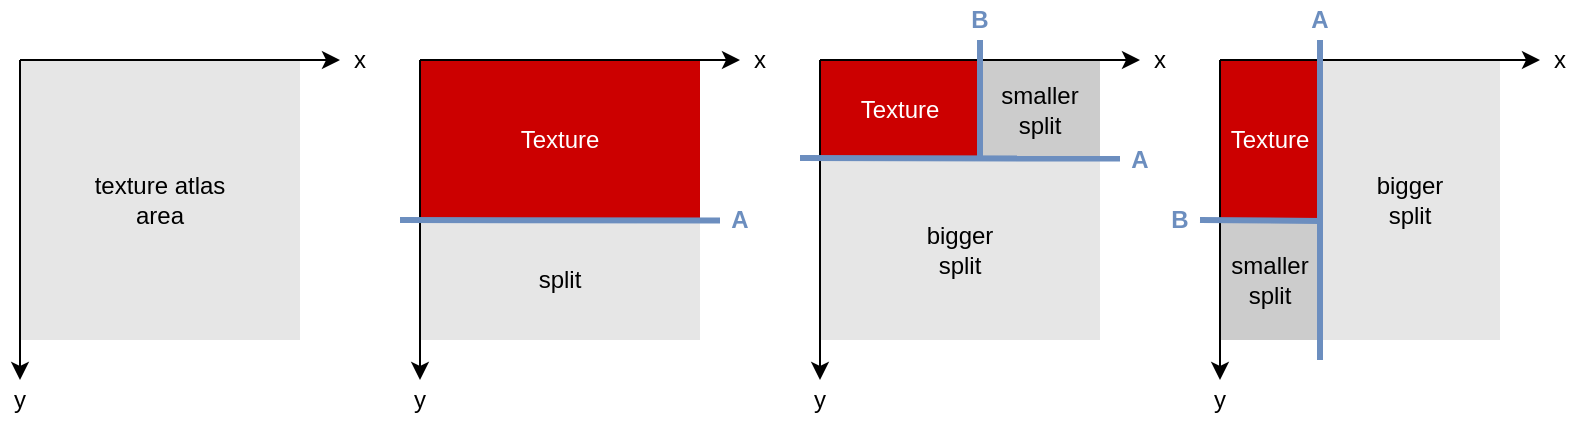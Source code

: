 <mxfile version="13.3.9" type="device"><diagram id="dS0C3eKeAxKQo7oN5PSM" name="Page-1"><mxGraphModel dx="447" dy="438" grid="1" gridSize="10" guides="1" tooltips="1" connect="1" arrows="1" fold="1" page="1" pageScale="1" pageWidth="850" pageHeight="1100" math="0" shadow="0"><root><mxCell id="0"/><mxCell id="1" parent="0"/><mxCell id="abIQUlQqjiPaMWBgg3zR-6" value="bigger&lt;br&gt;split" style="rounded=0;whiteSpace=wrap;html=1;dashed=1;fillColor=#E6E6E6;strokeColor=none;" parent="1" vertex="1"><mxGeometry x="510" y="370" width="140" height="90" as="geometry"/></mxCell><mxCell id="abIQUlQqjiPaMWBgg3zR-7" value="y" style="text;html=1;strokeColor=none;fillColor=none;align=center;verticalAlign=middle;whiteSpace=wrap;rounded=0;dashed=1;rotation=0;" parent="1" vertex="1"><mxGeometry x="500" y="480" width="20" height="20" as="geometry"/></mxCell><mxCell id="abIQUlQqjiPaMWBgg3zR-8" value="x" style="text;html=1;strokeColor=none;fillColor=none;align=center;verticalAlign=middle;whiteSpace=wrap;rounded=0;dashed=1;" parent="1" vertex="1"><mxGeometry x="670" y="310" width="20" height="20" as="geometry"/></mxCell><mxCell id="abIQUlQqjiPaMWBgg3zR-2" value="&lt;font color=&quot;#ffffff&quot;&gt;Texture&lt;/font&gt;" style="rounded=0;whiteSpace=wrap;html=1;fillColor=#CC0000;strokeColor=none;" parent="1" vertex="1"><mxGeometry x="510" y="320" width="80" height="50" as="geometry"/></mxCell><mxCell id="abIQUlQqjiPaMWBgg3zR-13" value="smaller&lt;br&gt;split" style="rounded=0;whiteSpace=wrap;html=1;dashed=1;strokeColor=none;fillColor=#CCCCCC;" parent="1" vertex="1"><mxGeometry x="590" y="320" width="60" height="50" as="geometry"/></mxCell><mxCell id="abIQUlQqjiPaMWBgg3zR-17" value="A" style="text;html=1;strokeColor=none;fillColor=none;align=center;verticalAlign=middle;whiteSpace=wrap;rounded=0;dashed=1;fontColor=#6C8EBF;fontStyle=1" parent="1" vertex="1"><mxGeometry x="660" y="360" width="20" height="20" as="geometry"/></mxCell><mxCell id="abIQUlQqjiPaMWBgg3zR-18" value="B" style="text;html=1;align=center;verticalAlign=middle;whiteSpace=wrap;rounded=0;dashed=1;fontColor=#6C8EBF;fontStyle=1" parent="1" vertex="1"><mxGeometry x="580" y="290" width="20" height="20" as="geometry"/></mxCell><mxCell id="abIQUlQqjiPaMWBgg3zR-9" value="" style="endArrow=classic;html=1;" parent="1" edge="1"><mxGeometry width="50" height="50" relative="1" as="geometry"><mxPoint x="510" y="320" as="sourcePoint"/><mxPoint x="510" y="480" as="targetPoint"/></mxGeometry></mxCell><mxCell id="abIQUlQqjiPaMWBgg3zR-10" value="" style="endArrow=classic;html=1;" parent="1" edge="1"><mxGeometry width="50" height="50" relative="1" as="geometry"><mxPoint x="510" y="320" as="sourcePoint"/><mxPoint x="670" y="320" as="targetPoint"/></mxGeometry></mxCell><mxCell id="abIQUlQqjiPaMWBgg3zR-14" value="" style="endArrow=none;html=1;fillColor=#dae8fc;strokeColor=#6c8ebf;strokeWidth=3;" parent="1" edge="1"><mxGeometry width="50" height="50" relative="1" as="geometry"><mxPoint x="500" y="369" as="sourcePoint"/><mxPoint x="660" y="369.31" as="targetPoint"/></mxGeometry></mxCell><mxCell id="abIQUlQqjiPaMWBgg3zR-15" value="" style="endArrow=none;html=1;fillColor=#dae8fc;strokeColor=#6c8ebf;strokeWidth=3;" parent="1" edge="1"><mxGeometry width="50" height="50" relative="1" as="geometry"><mxPoint x="590" y="370" as="sourcePoint"/><mxPoint x="590" y="310" as="targetPoint"/></mxGeometry></mxCell><mxCell id="oDCvthL7moR7mmE9wP49-1" value="split" style="rounded=0;whiteSpace=wrap;html=1;dashed=1;fillColor=#E6E6E6;strokeColor=none;" vertex="1" parent="1"><mxGeometry x="310" y="400" width="140" height="60" as="geometry"/></mxCell><mxCell id="oDCvthL7moR7mmE9wP49-2" value="y" style="text;html=1;strokeColor=none;fillColor=none;align=center;verticalAlign=middle;whiteSpace=wrap;rounded=0;dashed=1;rotation=0;" vertex="1" parent="1"><mxGeometry x="300" y="480" width="20" height="20" as="geometry"/></mxCell><mxCell id="oDCvthL7moR7mmE9wP49-3" value="x" style="text;html=1;strokeColor=none;fillColor=none;align=center;verticalAlign=middle;whiteSpace=wrap;rounded=0;dashed=1;" vertex="1" parent="1"><mxGeometry x="470" y="310" width="20" height="20" as="geometry"/></mxCell><mxCell id="oDCvthL7moR7mmE9wP49-4" value="&lt;font color=&quot;#ffffff&quot;&gt;Texture&lt;/font&gt;" style="rounded=0;whiteSpace=wrap;html=1;fillColor=#CC0000;strokeColor=none;" vertex="1" parent="1"><mxGeometry x="310" y="320" width="140" height="80" as="geometry"/></mxCell><mxCell id="oDCvthL7moR7mmE9wP49-6" value="A" style="text;html=1;strokeColor=none;fillColor=none;align=center;verticalAlign=middle;whiteSpace=wrap;rounded=0;dashed=1;fontColor=#6C8EBF;fontStyle=1" vertex="1" parent="1"><mxGeometry x="460" y="390" width="20" height="20" as="geometry"/></mxCell><mxCell id="oDCvthL7moR7mmE9wP49-8" value="" style="endArrow=classic;html=1;" edge="1" parent="1"><mxGeometry width="50" height="50" relative="1" as="geometry"><mxPoint x="310" y="320" as="sourcePoint"/><mxPoint x="310" y="480" as="targetPoint"/></mxGeometry></mxCell><mxCell id="oDCvthL7moR7mmE9wP49-9" value="" style="endArrow=classic;html=1;" edge="1" parent="1"><mxGeometry width="50" height="50" relative="1" as="geometry"><mxPoint x="310" y="320" as="sourcePoint"/><mxPoint x="470" y="320" as="targetPoint"/></mxGeometry></mxCell><mxCell id="oDCvthL7moR7mmE9wP49-10" value="" style="endArrow=none;html=1;fillColor=#dae8fc;strokeColor=#6c8ebf;strokeWidth=3;" edge="1" parent="1"><mxGeometry width="50" height="50" relative="1" as="geometry"><mxPoint x="300" y="400" as="sourcePoint"/><mxPoint x="460" y="400.31" as="targetPoint"/></mxGeometry></mxCell><mxCell id="oDCvthL7moR7mmE9wP49-23" value="smaller&lt;br&gt;split" style="rounded=0;whiteSpace=wrap;html=1;dashed=1;strokeColor=none;fillColor=#CCCCCC;" vertex="1" parent="1"><mxGeometry x="710" y="400" width="50" height="60" as="geometry"/></mxCell><mxCell id="oDCvthL7moR7mmE9wP49-24" value="y" style="text;html=1;strokeColor=none;fillColor=none;align=center;verticalAlign=middle;whiteSpace=wrap;rounded=0;dashed=1;rotation=0;" vertex="1" parent="1"><mxGeometry x="700" y="480" width="20" height="20" as="geometry"/></mxCell><mxCell id="oDCvthL7moR7mmE9wP49-25" value="x" style="text;html=1;strokeColor=none;fillColor=none;align=center;verticalAlign=middle;whiteSpace=wrap;rounded=0;dashed=1;" vertex="1" parent="1"><mxGeometry x="870" y="310" width="20" height="20" as="geometry"/></mxCell><mxCell id="oDCvthL7moR7mmE9wP49-26" value="&lt;font color=&quot;#ffffff&quot;&gt;Texture&lt;/font&gt;" style="rounded=0;whiteSpace=wrap;html=1;fillColor=#CC0000;strokeColor=none;" vertex="1" parent="1"><mxGeometry x="710" y="320" width="50" height="80" as="geometry"/></mxCell><mxCell id="oDCvthL7moR7mmE9wP49-27" value="bigger&lt;br&gt;split" style="rounded=0;whiteSpace=wrap;html=1;dashed=1;strokeColor=none;fillColor=#E6E6E6;" vertex="1" parent="1"><mxGeometry x="760" y="320" width="90" height="140" as="geometry"/></mxCell><mxCell id="oDCvthL7moR7mmE9wP49-28" value="A" style="text;html=1;strokeColor=none;fillColor=none;align=center;verticalAlign=middle;whiteSpace=wrap;rounded=0;dashed=1;fontColor=#6C8EBF;fontStyle=1" vertex="1" parent="1"><mxGeometry x="750" y="290" width="20" height="20" as="geometry"/></mxCell><mxCell id="oDCvthL7moR7mmE9wP49-30" value="" style="endArrow=classic;html=1;" edge="1" parent="1"><mxGeometry width="50" height="50" relative="1" as="geometry"><mxPoint x="710" y="320" as="sourcePoint"/><mxPoint x="710" y="480" as="targetPoint"/></mxGeometry></mxCell><mxCell id="oDCvthL7moR7mmE9wP49-31" value="" style="endArrow=classic;html=1;" edge="1" parent="1"><mxGeometry width="50" height="50" relative="1" as="geometry"><mxPoint x="710" y="320" as="sourcePoint"/><mxPoint x="870" y="320" as="targetPoint"/></mxGeometry></mxCell><mxCell id="oDCvthL7moR7mmE9wP49-34" value="B" style="text;html=1;strokeColor=none;fillColor=none;align=center;verticalAlign=middle;whiteSpace=wrap;rounded=0;dashed=1;fontColor=#6C8EBF;fontStyle=1" vertex="1" parent="1"><mxGeometry x="680" y="390" width="20" height="20" as="geometry"/></mxCell><mxCell id="oDCvthL7moR7mmE9wP49-35" value="texture atlas&lt;br&gt;area" style="rounded=0;whiteSpace=wrap;html=1;dashed=1;fillColor=#E6E6E6;strokeColor=none;" vertex="1" parent="1"><mxGeometry x="110" y="320" width="140" height="140" as="geometry"/></mxCell><mxCell id="oDCvthL7moR7mmE9wP49-36" value="y" style="text;html=1;strokeColor=none;fillColor=none;align=center;verticalAlign=middle;whiteSpace=wrap;rounded=0;dashed=1;rotation=0;" vertex="1" parent="1"><mxGeometry x="100" y="480" width="20" height="20" as="geometry"/></mxCell><mxCell id="oDCvthL7moR7mmE9wP49-37" value="x" style="text;html=1;strokeColor=none;fillColor=none;align=center;verticalAlign=middle;whiteSpace=wrap;rounded=0;dashed=1;" vertex="1" parent="1"><mxGeometry x="270" y="310" width="20" height="20" as="geometry"/></mxCell><mxCell id="oDCvthL7moR7mmE9wP49-42" value="" style="endArrow=classic;html=1;" edge="1" parent="1"><mxGeometry width="50" height="50" relative="1" as="geometry"><mxPoint x="110" y="320" as="sourcePoint"/><mxPoint x="110" y="480" as="targetPoint"/></mxGeometry></mxCell><mxCell id="oDCvthL7moR7mmE9wP49-43" value="" style="endArrow=classic;html=1;" edge="1" parent="1"><mxGeometry width="50" height="50" relative="1" as="geometry"><mxPoint x="110" y="320" as="sourcePoint"/><mxPoint x="270" y="320" as="targetPoint"/></mxGeometry></mxCell><mxCell id="oDCvthL7moR7mmE9wP49-57" value="" style="endArrow=none;html=1;fillColor=#dae8fc;strokeColor=#6c8ebf;strokeWidth=3;" edge="1" parent="1"><mxGeometry width="50" height="50" relative="1" as="geometry"><mxPoint x="760" y="470" as="sourcePoint"/><mxPoint x="760" y="310" as="targetPoint"/></mxGeometry></mxCell><mxCell id="oDCvthL7moR7mmE9wP49-59" value="" style="endArrow=none;html=1;fillColor=#dae8fc;strokeColor=#6c8ebf;strokeWidth=3;" edge="1" parent="1"><mxGeometry width="50" height="50" relative="1" as="geometry"><mxPoint x="700" y="400" as="sourcePoint"/><mxPoint x="760" y="400.48" as="targetPoint"/></mxGeometry></mxCell></root></mxGraphModel></diagram></mxfile>